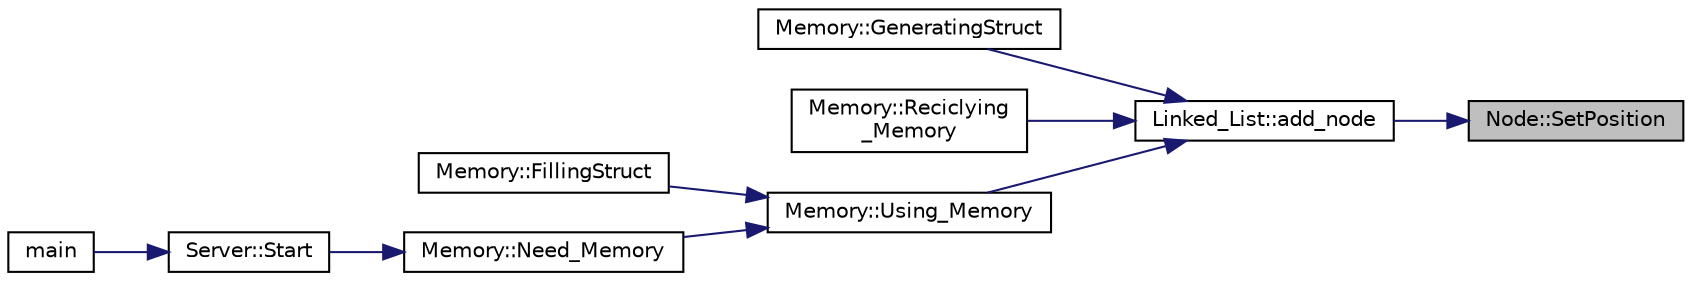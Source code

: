 digraph "Node::SetPosition"
{
 // LATEX_PDF_SIZE
  edge [fontname="Helvetica",fontsize="10",labelfontname="Helvetica",labelfontsize="10"];
  node [fontname="Helvetica",fontsize="10",shape=record];
  rankdir="RL";
  Node1 [label="Node::SetPosition",height=0.2,width=0.4,color="black", fillcolor="grey75", style="filled", fontcolor="black",tooltip=" "];
  Node1 -> Node2 [dir="back",color="midnightblue",fontsize="10",style="solid",fontname="Helvetica"];
  Node2 [label="Linked_List::add_node",height=0.2,width=0.4,color="black", fillcolor="white", style="filled",URL="$classLinked__List.html#a79ecb670ca531916d40bcdd85fea08cc",tooltip="Se encarga de agregar un nodo a una lista."];
  Node2 -> Node3 [dir="back",color="midnightblue",fontsize="10",style="solid",fontname="Helvetica"];
  Node3 [label="Memory::GeneratingStruct",height=0.2,width=0.4,color="black", fillcolor="white", style="filled",URL="$classMemory.html#ad2eef4937758ec88ec8d56c9a15c2b81",tooltip="Funcion que declara cuando se esta empezando a generar un struct."];
  Node2 -> Node4 [dir="back",color="midnightblue",fontsize="10",style="solid",fontname="Helvetica"];
  Node4 [label="Memory::Reciclying\l_Memory",height=0.2,width=0.4,color="black", fillcolor="white", style="filled",URL="$classMemory.html#a53c461961dd8403ad7ad621f5b1fb609",tooltip="Se encarga de reutilizar una posicion en el offset de memoria a ser posible."];
  Node2 -> Node5 [dir="back",color="midnightblue",fontsize="10",style="solid",fontname="Helvetica"];
  Node5 [label="Memory::Using_Memory",height=0.2,width=0.4,color="black", fillcolor="white", style="filled",URL="$classMemory.html#a76494a9f1c27c097f5a9d8af9f4ea818",tooltip="Se encarga de reservar un espacio en el offset para la nueva variable."];
  Node5 -> Node6 [dir="back",color="midnightblue",fontsize="10",style="solid",fontname="Helvetica"];
  Node6 [label="Memory::FillingStruct",height=0.2,width=0.4,color="black", fillcolor="white", style="filled",URL="$classMemory.html#addc796d3c659d83c4de88d1769a41c67",tooltip="Se encarga de rellenar los espacios de memoria del struct que se esta generando con sus respectivos a..."];
  Node5 -> Node7 [dir="back",color="midnightblue",fontsize="10",style="solid",fontname="Helvetica"];
  Node7 [label="Memory::Need_Memory",height=0.2,width=0.4,color="black", fillcolor="white", style="filled",URL="$classMemory.html#a33fd5c5e117fccccd73f096f442c58f6",tooltip="Solicita memoria, lo que puede resultar en una sobreescritura, una nueva direccion o en el reciclaje ..."];
  Node7 -> Node8 [dir="back",color="midnightblue",fontsize="10",style="solid",fontname="Helvetica"];
  Node8 [label="Server::Start",height=0.2,width=0.4,color="black", fillcolor="white", style="filled",URL="$classServer.html#acaea883b722927c7d8299a74447c8d1b",tooltip="Se encarga de levantar el servidor el cual estara acargo del el manejo de la memoria."];
  Node8 -> Node9 [dir="back",color="midnightblue",fontsize="10",style="solid",fontname="Helvetica"];
  Node9 [label="main",height=0.2,width=0.4,color="black", fillcolor="white", style="filled",URL="$main_8cpp.html#a0ddf1224851353fc92bfbff6f499fa97",tooltip=" "];
}
